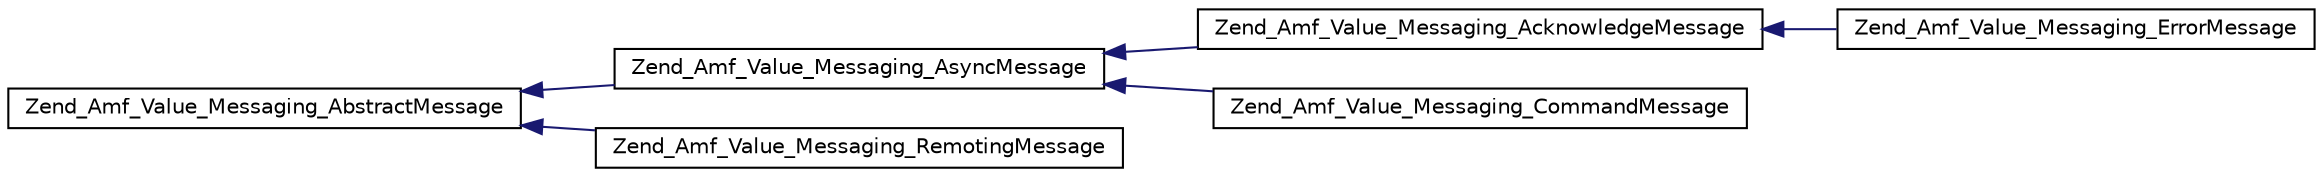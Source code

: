 digraph G
{
  edge [fontname="Helvetica",fontsize="10",labelfontname="Helvetica",labelfontsize="10"];
  node [fontname="Helvetica",fontsize="10",shape=record];
  rankdir="LR";
  Node1 [label="Zend_Amf_Value_Messaging_AbstractMessage",height=0.2,width=0.4,color="black", fillcolor="white", style="filled",URL="$class_zend___amf___value___messaging___abstract_message.html"];
  Node1 -> Node2 [dir="back",color="midnightblue",fontsize="10",style="solid",fontname="Helvetica"];
  Node2 [label="Zend_Amf_Value_Messaging_AsyncMessage",height=0.2,width=0.4,color="black", fillcolor="white", style="filled",URL="$class_zend___amf___value___messaging___async_message.html"];
  Node2 -> Node3 [dir="back",color="midnightblue",fontsize="10",style="solid",fontname="Helvetica"];
  Node3 [label="Zend_Amf_Value_Messaging_AcknowledgeMessage",height=0.2,width=0.4,color="black", fillcolor="white", style="filled",URL="$class_zend___amf___value___messaging___acknowledge_message.html"];
  Node3 -> Node4 [dir="back",color="midnightblue",fontsize="10",style="solid",fontname="Helvetica"];
  Node4 [label="Zend_Amf_Value_Messaging_ErrorMessage",height=0.2,width=0.4,color="black", fillcolor="white", style="filled",URL="$class_zend___amf___value___messaging___error_message.html"];
  Node2 -> Node5 [dir="back",color="midnightblue",fontsize="10",style="solid",fontname="Helvetica"];
  Node5 [label="Zend_Amf_Value_Messaging_CommandMessage",height=0.2,width=0.4,color="black", fillcolor="white", style="filled",URL="$class_zend___amf___value___messaging___command_message.html"];
  Node1 -> Node6 [dir="back",color="midnightblue",fontsize="10",style="solid",fontname="Helvetica"];
  Node6 [label="Zend_Amf_Value_Messaging_RemotingMessage",height=0.2,width=0.4,color="black", fillcolor="white", style="filled",URL="$class_zend___amf___value___messaging___remoting_message.html"];
}

